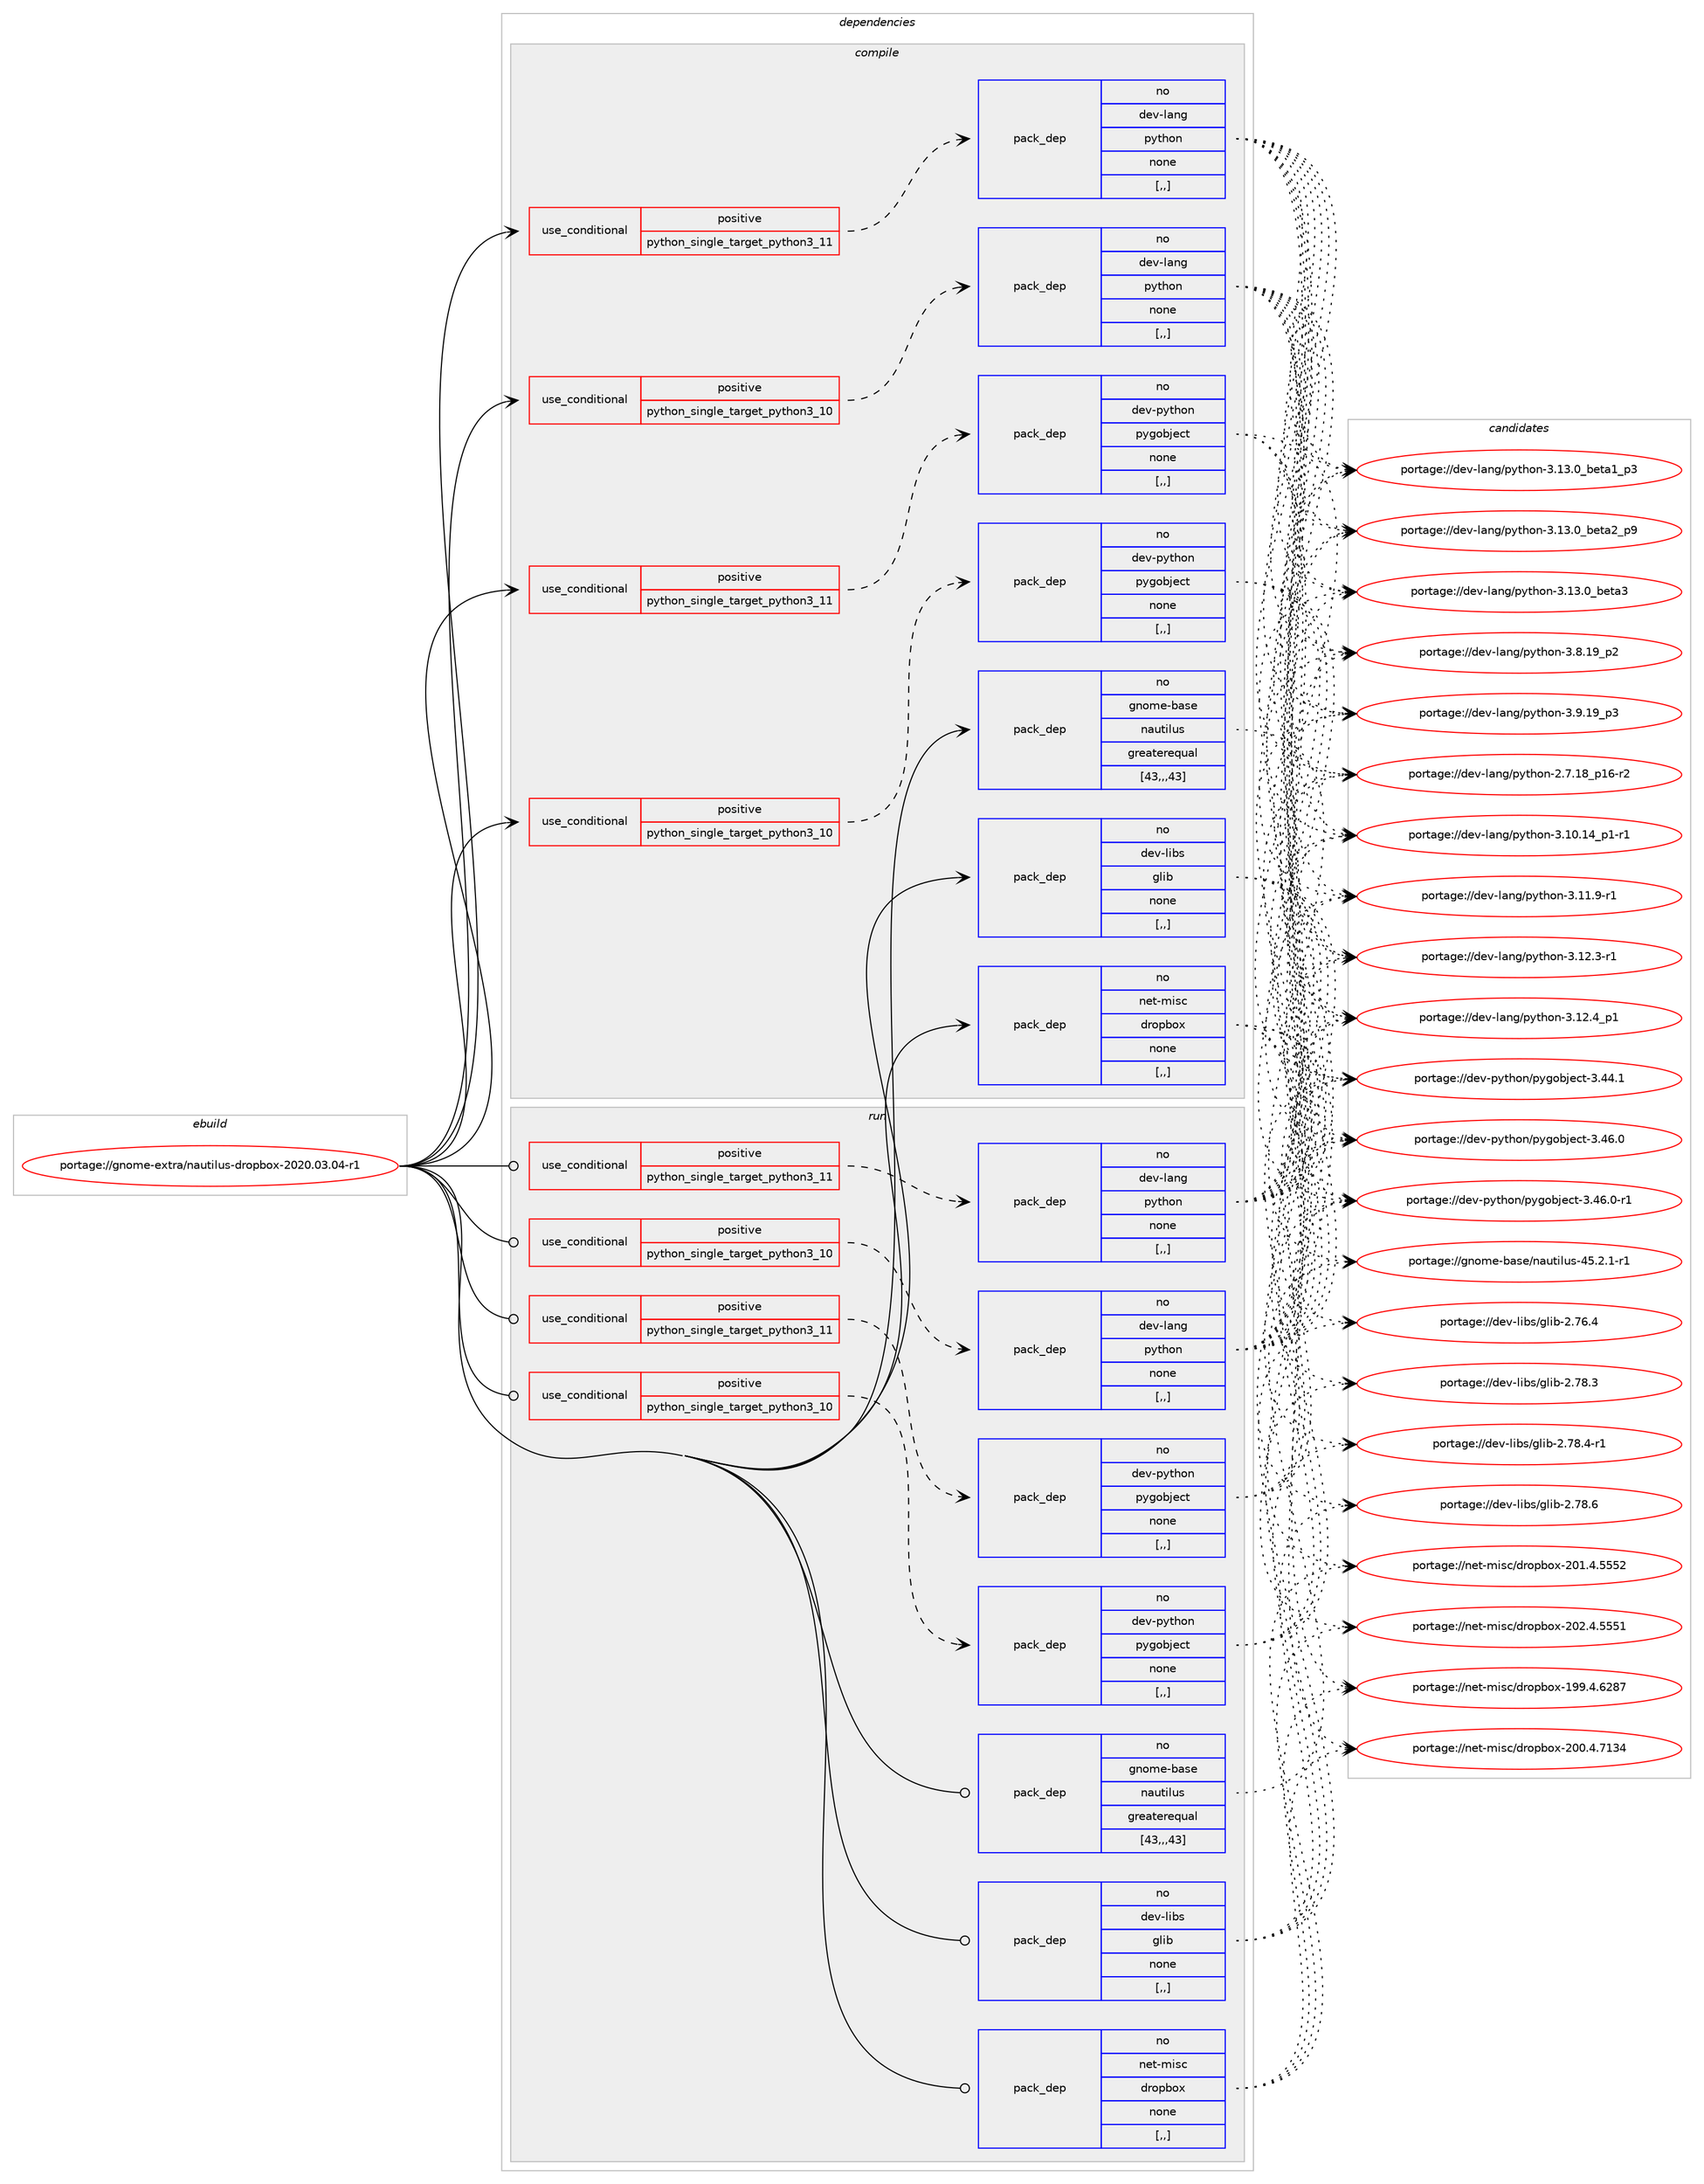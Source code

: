 digraph prolog {

# *************
# Graph options
# *************

newrank=true;
concentrate=true;
compound=true;
graph [rankdir=LR,fontname=Helvetica,fontsize=10,ranksep=1.5];#, ranksep=2.5, nodesep=0.2];
edge  [arrowhead=vee];
node  [fontname=Helvetica,fontsize=10];

# **********
# The ebuild
# **********

subgraph cluster_leftcol {
color=gray;
rank=same;
label=<<i>ebuild</i>>;
id [label="portage://gnome-extra/nautilus-dropbox-2020.03.04-r1", color=red, width=4, href="../gnome-extra/nautilus-dropbox-2020.03.04-r1.svg"];
}

# ****************
# The dependencies
# ****************

subgraph cluster_midcol {
color=gray;
label=<<i>dependencies</i>>;
subgraph cluster_compile {
fillcolor="#eeeeee";
style=filled;
label=<<i>compile</i>>;
subgraph cond64423 {
dependency236152 [label=<<TABLE BORDER="0" CELLBORDER="1" CELLSPACING="0" CELLPADDING="4"><TR><TD ROWSPAN="3" CELLPADDING="10">use_conditional</TD></TR><TR><TD>positive</TD></TR><TR><TD>python_single_target_python3_10</TD></TR></TABLE>>, shape=none, color=red];
subgraph pack170207 {
dependency236153 [label=<<TABLE BORDER="0" CELLBORDER="1" CELLSPACING="0" CELLPADDING="4" WIDTH="220"><TR><TD ROWSPAN="6" CELLPADDING="30">pack_dep</TD></TR><TR><TD WIDTH="110">no</TD></TR><TR><TD>dev-lang</TD></TR><TR><TD>python</TD></TR><TR><TD>none</TD></TR><TR><TD>[,,]</TD></TR></TABLE>>, shape=none, color=blue];
}
dependency236152:e -> dependency236153:w [weight=20,style="dashed",arrowhead="vee"];
}
id:e -> dependency236152:w [weight=20,style="solid",arrowhead="vee"];
subgraph cond64424 {
dependency236154 [label=<<TABLE BORDER="0" CELLBORDER="1" CELLSPACING="0" CELLPADDING="4"><TR><TD ROWSPAN="3" CELLPADDING="10">use_conditional</TD></TR><TR><TD>positive</TD></TR><TR><TD>python_single_target_python3_10</TD></TR></TABLE>>, shape=none, color=red];
subgraph pack170208 {
dependency236155 [label=<<TABLE BORDER="0" CELLBORDER="1" CELLSPACING="0" CELLPADDING="4" WIDTH="220"><TR><TD ROWSPAN="6" CELLPADDING="30">pack_dep</TD></TR><TR><TD WIDTH="110">no</TD></TR><TR><TD>dev-python</TD></TR><TR><TD>pygobject</TD></TR><TR><TD>none</TD></TR><TR><TD>[,,]</TD></TR></TABLE>>, shape=none, color=blue];
}
dependency236154:e -> dependency236155:w [weight=20,style="dashed",arrowhead="vee"];
}
id:e -> dependency236154:w [weight=20,style="solid",arrowhead="vee"];
subgraph cond64425 {
dependency236156 [label=<<TABLE BORDER="0" CELLBORDER="1" CELLSPACING="0" CELLPADDING="4"><TR><TD ROWSPAN="3" CELLPADDING="10">use_conditional</TD></TR><TR><TD>positive</TD></TR><TR><TD>python_single_target_python3_11</TD></TR></TABLE>>, shape=none, color=red];
subgraph pack170209 {
dependency236157 [label=<<TABLE BORDER="0" CELLBORDER="1" CELLSPACING="0" CELLPADDING="4" WIDTH="220"><TR><TD ROWSPAN="6" CELLPADDING="30">pack_dep</TD></TR><TR><TD WIDTH="110">no</TD></TR><TR><TD>dev-lang</TD></TR><TR><TD>python</TD></TR><TR><TD>none</TD></TR><TR><TD>[,,]</TD></TR></TABLE>>, shape=none, color=blue];
}
dependency236156:e -> dependency236157:w [weight=20,style="dashed",arrowhead="vee"];
}
id:e -> dependency236156:w [weight=20,style="solid",arrowhead="vee"];
subgraph cond64426 {
dependency236158 [label=<<TABLE BORDER="0" CELLBORDER="1" CELLSPACING="0" CELLPADDING="4"><TR><TD ROWSPAN="3" CELLPADDING="10">use_conditional</TD></TR><TR><TD>positive</TD></TR><TR><TD>python_single_target_python3_11</TD></TR></TABLE>>, shape=none, color=red];
subgraph pack170210 {
dependency236159 [label=<<TABLE BORDER="0" CELLBORDER="1" CELLSPACING="0" CELLPADDING="4" WIDTH="220"><TR><TD ROWSPAN="6" CELLPADDING="30">pack_dep</TD></TR><TR><TD WIDTH="110">no</TD></TR><TR><TD>dev-python</TD></TR><TR><TD>pygobject</TD></TR><TR><TD>none</TD></TR><TR><TD>[,,]</TD></TR></TABLE>>, shape=none, color=blue];
}
dependency236158:e -> dependency236159:w [weight=20,style="dashed",arrowhead="vee"];
}
id:e -> dependency236158:w [weight=20,style="solid",arrowhead="vee"];
subgraph pack170211 {
dependency236160 [label=<<TABLE BORDER="0" CELLBORDER="1" CELLSPACING="0" CELLPADDING="4" WIDTH="220"><TR><TD ROWSPAN="6" CELLPADDING="30">pack_dep</TD></TR><TR><TD WIDTH="110">no</TD></TR><TR><TD>dev-libs</TD></TR><TR><TD>glib</TD></TR><TR><TD>none</TD></TR><TR><TD>[,,]</TD></TR></TABLE>>, shape=none, color=blue];
}
id:e -> dependency236160:w [weight=20,style="solid",arrowhead="vee"];
subgraph pack170212 {
dependency236161 [label=<<TABLE BORDER="0" CELLBORDER="1" CELLSPACING="0" CELLPADDING="4" WIDTH="220"><TR><TD ROWSPAN="6" CELLPADDING="30">pack_dep</TD></TR><TR><TD WIDTH="110">no</TD></TR><TR><TD>gnome-base</TD></TR><TR><TD>nautilus</TD></TR><TR><TD>greaterequal</TD></TR><TR><TD>[43,,,43]</TD></TR></TABLE>>, shape=none, color=blue];
}
id:e -> dependency236161:w [weight=20,style="solid",arrowhead="vee"];
subgraph pack170213 {
dependency236162 [label=<<TABLE BORDER="0" CELLBORDER="1" CELLSPACING="0" CELLPADDING="4" WIDTH="220"><TR><TD ROWSPAN="6" CELLPADDING="30">pack_dep</TD></TR><TR><TD WIDTH="110">no</TD></TR><TR><TD>net-misc</TD></TR><TR><TD>dropbox</TD></TR><TR><TD>none</TD></TR><TR><TD>[,,]</TD></TR></TABLE>>, shape=none, color=blue];
}
id:e -> dependency236162:w [weight=20,style="solid",arrowhead="vee"];
}
subgraph cluster_compileandrun {
fillcolor="#eeeeee";
style=filled;
label=<<i>compile and run</i>>;
}
subgraph cluster_run {
fillcolor="#eeeeee";
style=filled;
label=<<i>run</i>>;
subgraph cond64427 {
dependency236163 [label=<<TABLE BORDER="0" CELLBORDER="1" CELLSPACING="0" CELLPADDING="4"><TR><TD ROWSPAN="3" CELLPADDING="10">use_conditional</TD></TR><TR><TD>positive</TD></TR><TR><TD>python_single_target_python3_10</TD></TR></TABLE>>, shape=none, color=red];
subgraph pack170214 {
dependency236164 [label=<<TABLE BORDER="0" CELLBORDER="1" CELLSPACING="0" CELLPADDING="4" WIDTH="220"><TR><TD ROWSPAN="6" CELLPADDING="30">pack_dep</TD></TR><TR><TD WIDTH="110">no</TD></TR><TR><TD>dev-lang</TD></TR><TR><TD>python</TD></TR><TR><TD>none</TD></TR><TR><TD>[,,]</TD></TR></TABLE>>, shape=none, color=blue];
}
dependency236163:e -> dependency236164:w [weight=20,style="dashed",arrowhead="vee"];
}
id:e -> dependency236163:w [weight=20,style="solid",arrowhead="odot"];
subgraph cond64428 {
dependency236165 [label=<<TABLE BORDER="0" CELLBORDER="1" CELLSPACING="0" CELLPADDING="4"><TR><TD ROWSPAN="3" CELLPADDING="10">use_conditional</TD></TR><TR><TD>positive</TD></TR><TR><TD>python_single_target_python3_10</TD></TR></TABLE>>, shape=none, color=red];
subgraph pack170215 {
dependency236166 [label=<<TABLE BORDER="0" CELLBORDER="1" CELLSPACING="0" CELLPADDING="4" WIDTH="220"><TR><TD ROWSPAN="6" CELLPADDING="30">pack_dep</TD></TR><TR><TD WIDTH="110">no</TD></TR><TR><TD>dev-python</TD></TR><TR><TD>pygobject</TD></TR><TR><TD>none</TD></TR><TR><TD>[,,]</TD></TR></TABLE>>, shape=none, color=blue];
}
dependency236165:e -> dependency236166:w [weight=20,style="dashed",arrowhead="vee"];
}
id:e -> dependency236165:w [weight=20,style="solid",arrowhead="odot"];
subgraph cond64429 {
dependency236167 [label=<<TABLE BORDER="0" CELLBORDER="1" CELLSPACING="0" CELLPADDING="4"><TR><TD ROWSPAN="3" CELLPADDING="10">use_conditional</TD></TR><TR><TD>positive</TD></TR><TR><TD>python_single_target_python3_11</TD></TR></TABLE>>, shape=none, color=red];
subgraph pack170216 {
dependency236168 [label=<<TABLE BORDER="0" CELLBORDER="1" CELLSPACING="0" CELLPADDING="4" WIDTH="220"><TR><TD ROWSPAN="6" CELLPADDING="30">pack_dep</TD></TR><TR><TD WIDTH="110">no</TD></TR><TR><TD>dev-lang</TD></TR><TR><TD>python</TD></TR><TR><TD>none</TD></TR><TR><TD>[,,]</TD></TR></TABLE>>, shape=none, color=blue];
}
dependency236167:e -> dependency236168:w [weight=20,style="dashed",arrowhead="vee"];
}
id:e -> dependency236167:w [weight=20,style="solid",arrowhead="odot"];
subgraph cond64430 {
dependency236169 [label=<<TABLE BORDER="0" CELLBORDER="1" CELLSPACING="0" CELLPADDING="4"><TR><TD ROWSPAN="3" CELLPADDING="10">use_conditional</TD></TR><TR><TD>positive</TD></TR><TR><TD>python_single_target_python3_11</TD></TR></TABLE>>, shape=none, color=red];
subgraph pack170217 {
dependency236170 [label=<<TABLE BORDER="0" CELLBORDER="1" CELLSPACING="0" CELLPADDING="4" WIDTH="220"><TR><TD ROWSPAN="6" CELLPADDING="30">pack_dep</TD></TR><TR><TD WIDTH="110">no</TD></TR><TR><TD>dev-python</TD></TR><TR><TD>pygobject</TD></TR><TR><TD>none</TD></TR><TR><TD>[,,]</TD></TR></TABLE>>, shape=none, color=blue];
}
dependency236169:e -> dependency236170:w [weight=20,style="dashed",arrowhead="vee"];
}
id:e -> dependency236169:w [weight=20,style="solid",arrowhead="odot"];
subgraph pack170218 {
dependency236171 [label=<<TABLE BORDER="0" CELLBORDER="1" CELLSPACING="0" CELLPADDING="4" WIDTH="220"><TR><TD ROWSPAN="6" CELLPADDING="30">pack_dep</TD></TR><TR><TD WIDTH="110">no</TD></TR><TR><TD>dev-libs</TD></TR><TR><TD>glib</TD></TR><TR><TD>none</TD></TR><TR><TD>[,,]</TD></TR></TABLE>>, shape=none, color=blue];
}
id:e -> dependency236171:w [weight=20,style="solid",arrowhead="odot"];
subgraph pack170219 {
dependency236172 [label=<<TABLE BORDER="0" CELLBORDER="1" CELLSPACING="0" CELLPADDING="4" WIDTH="220"><TR><TD ROWSPAN="6" CELLPADDING="30">pack_dep</TD></TR><TR><TD WIDTH="110">no</TD></TR><TR><TD>gnome-base</TD></TR><TR><TD>nautilus</TD></TR><TR><TD>greaterequal</TD></TR><TR><TD>[43,,,43]</TD></TR></TABLE>>, shape=none, color=blue];
}
id:e -> dependency236172:w [weight=20,style="solid",arrowhead="odot"];
subgraph pack170220 {
dependency236173 [label=<<TABLE BORDER="0" CELLBORDER="1" CELLSPACING="0" CELLPADDING="4" WIDTH="220"><TR><TD ROWSPAN="6" CELLPADDING="30">pack_dep</TD></TR><TR><TD WIDTH="110">no</TD></TR><TR><TD>net-misc</TD></TR><TR><TD>dropbox</TD></TR><TR><TD>none</TD></TR><TR><TD>[,,]</TD></TR></TABLE>>, shape=none, color=blue];
}
id:e -> dependency236173:w [weight=20,style="solid",arrowhead="odot"];
}
}

# **************
# The candidates
# **************

subgraph cluster_choices {
rank=same;
color=gray;
label=<<i>candidates</i>>;

subgraph choice170207 {
color=black;
nodesep=1;
choice100101118451089711010347112121116104111110455046554649569511249544511450 [label="portage://dev-lang/python-2.7.18_p16-r2", color=red, width=4,href="../dev-lang/python-2.7.18_p16-r2.svg"];
choice100101118451089711010347112121116104111110455146494846495295112494511449 [label="portage://dev-lang/python-3.10.14_p1-r1", color=red, width=4,href="../dev-lang/python-3.10.14_p1-r1.svg"];
choice100101118451089711010347112121116104111110455146494946574511449 [label="portage://dev-lang/python-3.11.9-r1", color=red, width=4,href="../dev-lang/python-3.11.9-r1.svg"];
choice100101118451089711010347112121116104111110455146495046514511449 [label="portage://dev-lang/python-3.12.3-r1", color=red, width=4,href="../dev-lang/python-3.12.3-r1.svg"];
choice100101118451089711010347112121116104111110455146495046529511249 [label="portage://dev-lang/python-3.12.4_p1", color=red, width=4,href="../dev-lang/python-3.12.4_p1.svg"];
choice10010111845108971101034711212111610411111045514649514648959810111697499511251 [label="portage://dev-lang/python-3.13.0_beta1_p3", color=red, width=4,href="../dev-lang/python-3.13.0_beta1_p3.svg"];
choice10010111845108971101034711212111610411111045514649514648959810111697509511257 [label="portage://dev-lang/python-3.13.0_beta2_p9", color=red, width=4,href="../dev-lang/python-3.13.0_beta2_p9.svg"];
choice1001011184510897110103471121211161041111104551464951464895981011169751 [label="portage://dev-lang/python-3.13.0_beta3", color=red, width=4,href="../dev-lang/python-3.13.0_beta3.svg"];
choice100101118451089711010347112121116104111110455146564649579511250 [label="portage://dev-lang/python-3.8.19_p2", color=red, width=4,href="../dev-lang/python-3.8.19_p2.svg"];
choice100101118451089711010347112121116104111110455146574649579511251 [label="portage://dev-lang/python-3.9.19_p3", color=red, width=4,href="../dev-lang/python-3.9.19_p3.svg"];
dependency236153:e -> choice100101118451089711010347112121116104111110455046554649569511249544511450:w [style=dotted,weight="100"];
dependency236153:e -> choice100101118451089711010347112121116104111110455146494846495295112494511449:w [style=dotted,weight="100"];
dependency236153:e -> choice100101118451089711010347112121116104111110455146494946574511449:w [style=dotted,weight="100"];
dependency236153:e -> choice100101118451089711010347112121116104111110455146495046514511449:w [style=dotted,weight="100"];
dependency236153:e -> choice100101118451089711010347112121116104111110455146495046529511249:w [style=dotted,weight="100"];
dependency236153:e -> choice10010111845108971101034711212111610411111045514649514648959810111697499511251:w [style=dotted,weight="100"];
dependency236153:e -> choice10010111845108971101034711212111610411111045514649514648959810111697509511257:w [style=dotted,weight="100"];
dependency236153:e -> choice1001011184510897110103471121211161041111104551464951464895981011169751:w [style=dotted,weight="100"];
dependency236153:e -> choice100101118451089711010347112121116104111110455146564649579511250:w [style=dotted,weight="100"];
dependency236153:e -> choice100101118451089711010347112121116104111110455146574649579511251:w [style=dotted,weight="100"];
}
subgraph choice170208 {
color=black;
nodesep=1;
choice1001011184511212111610411111047112121103111981061019911645514652524649 [label="portage://dev-python/pygobject-3.44.1", color=red, width=4,href="../dev-python/pygobject-3.44.1.svg"];
choice1001011184511212111610411111047112121103111981061019911645514652544648 [label="portage://dev-python/pygobject-3.46.0", color=red, width=4,href="../dev-python/pygobject-3.46.0.svg"];
choice10010111845112121116104111110471121211031119810610199116455146525446484511449 [label="portage://dev-python/pygobject-3.46.0-r1", color=red, width=4,href="../dev-python/pygobject-3.46.0-r1.svg"];
dependency236155:e -> choice1001011184511212111610411111047112121103111981061019911645514652524649:w [style=dotted,weight="100"];
dependency236155:e -> choice1001011184511212111610411111047112121103111981061019911645514652544648:w [style=dotted,weight="100"];
dependency236155:e -> choice10010111845112121116104111110471121211031119810610199116455146525446484511449:w [style=dotted,weight="100"];
}
subgraph choice170209 {
color=black;
nodesep=1;
choice100101118451089711010347112121116104111110455046554649569511249544511450 [label="portage://dev-lang/python-2.7.18_p16-r2", color=red, width=4,href="../dev-lang/python-2.7.18_p16-r2.svg"];
choice100101118451089711010347112121116104111110455146494846495295112494511449 [label="portage://dev-lang/python-3.10.14_p1-r1", color=red, width=4,href="../dev-lang/python-3.10.14_p1-r1.svg"];
choice100101118451089711010347112121116104111110455146494946574511449 [label="portage://dev-lang/python-3.11.9-r1", color=red, width=4,href="../dev-lang/python-3.11.9-r1.svg"];
choice100101118451089711010347112121116104111110455146495046514511449 [label="portage://dev-lang/python-3.12.3-r1", color=red, width=4,href="../dev-lang/python-3.12.3-r1.svg"];
choice100101118451089711010347112121116104111110455146495046529511249 [label="portage://dev-lang/python-3.12.4_p1", color=red, width=4,href="../dev-lang/python-3.12.4_p1.svg"];
choice10010111845108971101034711212111610411111045514649514648959810111697499511251 [label="portage://dev-lang/python-3.13.0_beta1_p3", color=red, width=4,href="../dev-lang/python-3.13.0_beta1_p3.svg"];
choice10010111845108971101034711212111610411111045514649514648959810111697509511257 [label="portage://dev-lang/python-3.13.0_beta2_p9", color=red, width=4,href="../dev-lang/python-3.13.0_beta2_p9.svg"];
choice1001011184510897110103471121211161041111104551464951464895981011169751 [label="portage://dev-lang/python-3.13.0_beta3", color=red, width=4,href="../dev-lang/python-3.13.0_beta3.svg"];
choice100101118451089711010347112121116104111110455146564649579511250 [label="portage://dev-lang/python-3.8.19_p2", color=red, width=4,href="../dev-lang/python-3.8.19_p2.svg"];
choice100101118451089711010347112121116104111110455146574649579511251 [label="portage://dev-lang/python-3.9.19_p3", color=red, width=4,href="../dev-lang/python-3.9.19_p3.svg"];
dependency236157:e -> choice100101118451089711010347112121116104111110455046554649569511249544511450:w [style=dotted,weight="100"];
dependency236157:e -> choice100101118451089711010347112121116104111110455146494846495295112494511449:w [style=dotted,weight="100"];
dependency236157:e -> choice100101118451089711010347112121116104111110455146494946574511449:w [style=dotted,weight="100"];
dependency236157:e -> choice100101118451089711010347112121116104111110455146495046514511449:w [style=dotted,weight="100"];
dependency236157:e -> choice100101118451089711010347112121116104111110455146495046529511249:w [style=dotted,weight="100"];
dependency236157:e -> choice10010111845108971101034711212111610411111045514649514648959810111697499511251:w [style=dotted,weight="100"];
dependency236157:e -> choice10010111845108971101034711212111610411111045514649514648959810111697509511257:w [style=dotted,weight="100"];
dependency236157:e -> choice1001011184510897110103471121211161041111104551464951464895981011169751:w [style=dotted,weight="100"];
dependency236157:e -> choice100101118451089711010347112121116104111110455146564649579511250:w [style=dotted,weight="100"];
dependency236157:e -> choice100101118451089711010347112121116104111110455146574649579511251:w [style=dotted,weight="100"];
}
subgraph choice170210 {
color=black;
nodesep=1;
choice1001011184511212111610411111047112121103111981061019911645514652524649 [label="portage://dev-python/pygobject-3.44.1", color=red, width=4,href="../dev-python/pygobject-3.44.1.svg"];
choice1001011184511212111610411111047112121103111981061019911645514652544648 [label="portage://dev-python/pygobject-3.46.0", color=red, width=4,href="../dev-python/pygobject-3.46.0.svg"];
choice10010111845112121116104111110471121211031119810610199116455146525446484511449 [label="portage://dev-python/pygobject-3.46.0-r1", color=red, width=4,href="../dev-python/pygobject-3.46.0-r1.svg"];
dependency236159:e -> choice1001011184511212111610411111047112121103111981061019911645514652524649:w [style=dotted,weight="100"];
dependency236159:e -> choice1001011184511212111610411111047112121103111981061019911645514652544648:w [style=dotted,weight="100"];
dependency236159:e -> choice10010111845112121116104111110471121211031119810610199116455146525446484511449:w [style=dotted,weight="100"];
}
subgraph choice170211 {
color=black;
nodesep=1;
choice1001011184510810598115471031081059845504655544652 [label="portage://dev-libs/glib-2.76.4", color=red, width=4,href="../dev-libs/glib-2.76.4.svg"];
choice1001011184510810598115471031081059845504655564651 [label="portage://dev-libs/glib-2.78.3", color=red, width=4,href="../dev-libs/glib-2.78.3.svg"];
choice10010111845108105981154710310810598455046555646524511449 [label="portage://dev-libs/glib-2.78.4-r1", color=red, width=4,href="../dev-libs/glib-2.78.4-r1.svg"];
choice1001011184510810598115471031081059845504655564654 [label="portage://dev-libs/glib-2.78.6", color=red, width=4,href="../dev-libs/glib-2.78.6.svg"];
dependency236160:e -> choice1001011184510810598115471031081059845504655544652:w [style=dotted,weight="100"];
dependency236160:e -> choice1001011184510810598115471031081059845504655564651:w [style=dotted,weight="100"];
dependency236160:e -> choice10010111845108105981154710310810598455046555646524511449:w [style=dotted,weight="100"];
dependency236160:e -> choice1001011184510810598115471031081059845504655564654:w [style=dotted,weight="100"];
}
subgraph choice170212 {
color=black;
nodesep=1;
choice1031101111091014598971151014711097117116105108117115455253465046494511449 [label="portage://gnome-base/nautilus-45.2.1-r1", color=red, width=4,href="../gnome-base/nautilus-45.2.1-r1.svg"];
dependency236161:e -> choice1031101111091014598971151014711097117116105108117115455253465046494511449:w [style=dotted,weight="100"];
}
subgraph choice170213 {
color=black;
nodesep=1;
choice110101116451091051159947100114111112981111204549575746524654505655 [label="portage://net-misc/dropbox-199.4.6287", color=red, width=4,href="../net-misc/dropbox-199.4.6287.svg"];
choice110101116451091051159947100114111112981111204550484846524655495152 [label="portage://net-misc/dropbox-200.4.7134", color=red, width=4,href="../net-misc/dropbox-200.4.7134.svg"];
choice110101116451091051159947100114111112981111204550484946524653535350 [label="portage://net-misc/dropbox-201.4.5552", color=red, width=4,href="../net-misc/dropbox-201.4.5552.svg"];
choice110101116451091051159947100114111112981111204550485046524653535349 [label="portage://net-misc/dropbox-202.4.5551", color=red, width=4,href="../net-misc/dropbox-202.4.5551.svg"];
dependency236162:e -> choice110101116451091051159947100114111112981111204549575746524654505655:w [style=dotted,weight="100"];
dependency236162:e -> choice110101116451091051159947100114111112981111204550484846524655495152:w [style=dotted,weight="100"];
dependency236162:e -> choice110101116451091051159947100114111112981111204550484946524653535350:w [style=dotted,weight="100"];
dependency236162:e -> choice110101116451091051159947100114111112981111204550485046524653535349:w [style=dotted,weight="100"];
}
subgraph choice170214 {
color=black;
nodesep=1;
choice100101118451089711010347112121116104111110455046554649569511249544511450 [label="portage://dev-lang/python-2.7.18_p16-r2", color=red, width=4,href="../dev-lang/python-2.7.18_p16-r2.svg"];
choice100101118451089711010347112121116104111110455146494846495295112494511449 [label="portage://dev-lang/python-3.10.14_p1-r1", color=red, width=4,href="../dev-lang/python-3.10.14_p1-r1.svg"];
choice100101118451089711010347112121116104111110455146494946574511449 [label="portage://dev-lang/python-3.11.9-r1", color=red, width=4,href="../dev-lang/python-3.11.9-r1.svg"];
choice100101118451089711010347112121116104111110455146495046514511449 [label="portage://dev-lang/python-3.12.3-r1", color=red, width=4,href="../dev-lang/python-3.12.3-r1.svg"];
choice100101118451089711010347112121116104111110455146495046529511249 [label="portage://dev-lang/python-3.12.4_p1", color=red, width=4,href="../dev-lang/python-3.12.4_p1.svg"];
choice10010111845108971101034711212111610411111045514649514648959810111697499511251 [label="portage://dev-lang/python-3.13.0_beta1_p3", color=red, width=4,href="../dev-lang/python-3.13.0_beta1_p3.svg"];
choice10010111845108971101034711212111610411111045514649514648959810111697509511257 [label="portage://dev-lang/python-3.13.0_beta2_p9", color=red, width=4,href="../dev-lang/python-3.13.0_beta2_p9.svg"];
choice1001011184510897110103471121211161041111104551464951464895981011169751 [label="portage://dev-lang/python-3.13.0_beta3", color=red, width=4,href="../dev-lang/python-3.13.0_beta3.svg"];
choice100101118451089711010347112121116104111110455146564649579511250 [label="portage://dev-lang/python-3.8.19_p2", color=red, width=4,href="../dev-lang/python-3.8.19_p2.svg"];
choice100101118451089711010347112121116104111110455146574649579511251 [label="portage://dev-lang/python-3.9.19_p3", color=red, width=4,href="../dev-lang/python-3.9.19_p3.svg"];
dependency236164:e -> choice100101118451089711010347112121116104111110455046554649569511249544511450:w [style=dotted,weight="100"];
dependency236164:e -> choice100101118451089711010347112121116104111110455146494846495295112494511449:w [style=dotted,weight="100"];
dependency236164:e -> choice100101118451089711010347112121116104111110455146494946574511449:w [style=dotted,weight="100"];
dependency236164:e -> choice100101118451089711010347112121116104111110455146495046514511449:w [style=dotted,weight="100"];
dependency236164:e -> choice100101118451089711010347112121116104111110455146495046529511249:w [style=dotted,weight="100"];
dependency236164:e -> choice10010111845108971101034711212111610411111045514649514648959810111697499511251:w [style=dotted,weight="100"];
dependency236164:e -> choice10010111845108971101034711212111610411111045514649514648959810111697509511257:w [style=dotted,weight="100"];
dependency236164:e -> choice1001011184510897110103471121211161041111104551464951464895981011169751:w [style=dotted,weight="100"];
dependency236164:e -> choice100101118451089711010347112121116104111110455146564649579511250:w [style=dotted,weight="100"];
dependency236164:e -> choice100101118451089711010347112121116104111110455146574649579511251:w [style=dotted,weight="100"];
}
subgraph choice170215 {
color=black;
nodesep=1;
choice1001011184511212111610411111047112121103111981061019911645514652524649 [label="portage://dev-python/pygobject-3.44.1", color=red, width=4,href="../dev-python/pygobject-3.44.1.svg"];
choice1001011184511212111610411111047112121103111981061019911645514652544648 [label="portage://dev-python/pygobject-3.46.0", color=red, width=4,href="../dev-python/pygobject-3.46.0.svg"];
choice10010111845112121116104111110471121211031119810610199116455146525446484511449 [label="portage://dev-python/pygobject-3.46.0-r1", color=red, width=4,href="../dev-python/pygobject-3.46.0-r1.svg"];
dependency236166:e -> choice1001011184511212111610411111047112121103111981061019911645514652524649:w [style=dotted,weight="100"];
dependency236166:e -> choice1001011184511212111610411111047112121103111981061019911645514652544648:w [style=dotted,weight="100"];
dependency236166:e -> choice10010111845112121116104111110471121211031119810610199116455146525446484511449:w [style=dotted,weight="100"];
}
subgraph choice170216 {
color=black;
nodesep=1;
choice100101118451089711010347112121116104111110455046554649569511249544511450 [label="portage://dev-lang/python-2.7.18_p16-r2", color=red, width=4,href="../dev-lang/python-2.7.18_p16-r2.svg"];
choice100101118451089711010347112121116104111110455146494846495295112494511449 [label="portage://dev-lang/python-3.10.14_p1-r1", color=red, width=4,href="../dev-lang/python-3.10.14_p1-r1.svg"];
choice100101118451089711010347112121116104111110455146494946574511449 [label="portage://dev-lang/python-3.11.9-r1", color=red, width=4,href="../dev-lang/python-3.11.9-r1.svg"];
choice100101118451089711010347112121116104111110455146495046514511449 [label="portage://dev-lang/python-3.12.3-r1", color=red, width=4,href="../dev-lang/python-3.12.3-r1.svg"];
choice100101118451089711010347112121116104111110455146495046529511249 [label="portage://dev-lang/python-3.12.4_p1", color=red, width=4,href="../dev-lang/python-3.12.4_p1.svg"];
choice10010111845108971101034711212111610411111045514649514648959810111697499511251 [label="portage://dev-lang/python-3.13.0_beta1_p3", color=red, width=4,href="../dev-lang/python-3.13.0_beta1_p3.svg"];
choice10010111845108971101034711212111610411111045514649514648959810111697509511257 [label="portage://dev-lang/python-3.13.0_beta2_p9", color=red, width=4,href="../dev-lang/python-3.13.0_beta2_p9.svg"];
choice1001011184510897110103471121211161041111104551464951464895981011169751 [label="portage://dev-lang/python-3.13.0_beta3", color=red, width=4,href="../dev-lang/python-3.13.0_beta3.svg"];
choice100101118451089711010347112121116104111110455146564649579511250 [label="portage://dev-lang/python-3.8.19_p2", color=red, width=4,href="../dev-lang/python-3.8.19_p2.svg"];
choice100101118451089711010347112121116104111110455146574649579511251 [label="portage://dev-lang/python-3.9.19_p3", color=red, width=4,href="../dev-lang/python-3.9.19_p3.svg"];
dependency236168:e -> choice100101118451089711010347112121116104111110455046554649569511249544511450:w [style=dotted,weight="100"];
dependency236168:e -> choice100101118451089711010347112121116104111110455146494846495295112494511449:w [style=dotted,weight="100"];
dependency236168:e -> choice100101118451089711010347112121116104111110455146494946574511449:w [style=dotted,weight="100"];
dependency236168:e -> choice100101118451089711010347112121116104111110455146495046514511449:w [style=dotted,weight="100"];
dependency236168:e -> choice100101118451089711010347112121116104111110455146495046529511249:w [style=dotted,weight="100"];
dependency236168:e -> choice10010111845108971101034711212111610411111045514649514648959810111697499511251:w [style=dotted,weight="100"];
dependency236168:e -> choice10010111845108971101034711212111610411111045514649514648959810111697509511257:w [style=dotted,weight="100"];
dependency236168:e -> choice1001011184510897110103471121211161041111104551464951464895981011169751:w [style=dotted,weight="100"];
dependency236168:e -> choice100101118451089711010347112121116104111110455146564649579511250:w [style=dotted,weight="100"];
dependency236168:e -> choice100101118451089711010347112121116104111110455146574649579511251:w [style=dotted,weight="100"];
}
subgraph choice170217 {
color=black;
nodesep=1;
choice1001011184511212111610411111047112121103111981061019911645514652524649 [label="portage://dev-python/pygobject-3.44.1", color=red, width=4,href="../dev-python/pygobject-3.44.1.svg"];
choice1001011184511212111610411111047112121103111981061019911645514652544648 [label="portage://dev-python/pygobject-3.46.0", color=red, width=4,href="../dev-python/pygobject-3.46.0.svg"];
choice10010111845112121116104111110471121211031119810610199116455146525446484511449 [label="portage://dev-python/pygobject-3.46.0-r1", color=red, width=4,href="../dev-python/pygobject-3.46.0-r1.svg"];
dependency236170:e -> choice1001011184511212111610411111047112121103111981061019911645514652524649:w [style=dotted,weight="100"];
dependency236170:e -> choice1001011184511212111610411111047112121103111981061019911645514652544648:w [style=dotted,weight="100"];
dependency236170:e -> choice10010111845112121116104111110471121211031119810610199116455146525446484511449:w [style=dotted,weight="100"];
}
subgraph choice170218 {
color=black;
nodesep=1;
choice1001011184510810598115471031081059845504655544652 [label="portage://dev-libs/glib-2.76.4", color=red, width=4,href="../dev-libs/glib-2.76.4.svg"];
choice1001011184510810598115471031081059845504655564651 [label="portage://dev-libs/glib-2.78.3", color=red, width=4,href="../dev-libs/glib-2.78.3.svg"];
choice10010111845108105981154710310810598455046555646524511449 [label="portage://dev-libs/glib-2.78.4-r1", color=red, width=4,href="../dev-libs/glib-2.78.4-r1.svg"];
choice1001011184510810598115471031081059845504655564654 [label="portage://dev-libs/glib-2.78.6", color=red, width=4,href="../dev-libs/glib-2.78.6.svg"];
dependency236171:e -> choice1001011184510810598115471031081059845504655544652:w [style=dotted,weight="100"];
dependency236171:e -> choice1001011184510810598115471031081059845504655564651:w [style=dotted,weight="100"];
dependency236171:e -> choice10010111845108105981154710310810598455046555646524511449:w [style=dotted,weight="100"];
dependency236171:e -> choice1001011184510810598115471031081059845504655564654:w [style=dotted,weight="100"];
}
subgraph choice170219 {
color=black;
nodesep=1;
choice1031101111091014598971151014711097117116105108117115455253465046494511449 [label="portage://gnome-base/nautilus-45.2.1-r1", color=red, width=4,href="../gnome-base/nautilus-45.2.1-r1.svg"];
dependency236172:e -> choice1031101111091014598971151014711097117116105108117115455253465046494511449:w [style=dotted,weight="100"];
}
subgraph choice170220 {
color=black;
nodesep=1;
choice110101116451091051159947100114111112981111204549575746524654505655 [label="portage://net-misc/dropbox-199.4.6287", color=red, width=4,href="../net-misc/dropbox-199.4.6287.svg"];
choice110101116451091051159947100114111112981111204550484846524655495152 [label="portage://net-misc/dropbox-200.4.7134", color=red, width=4,href="../net-misc/dropbox-200.4.7134.svg"];
choice110101116451091051159947100114111112981111204550484946524653535350 [label="portage://net-misc/dropbox-201.4.5552", color=red, width=4,href="../net-misc/dropbox-201.4.5552.svg"];
choice110101116451091051159947100114111112981111204550485046524653535349 [label="portage://net-misc/dropbox-202.4.5551", color=red, width=4,href="../net-misc/dropbox-202.4.5551.svg"];
dependency236173:e -> choice110101116451091051159947100114111112981111204549575746524654505655:w [style=dotted,weight="100"];
dependency236173:e -> choice110101116451091051159947100114111112981111204550484846524655495152:w [style=dotted,weight="100"];
dependency236173:e -> choice110101116451091051159947100114111112981111204550484946524653535350:w [style=dotted,weight="100"];
dependency236173:e -> choice110101116451091051159947100114111112981111204550485046524653535349:w [style=dotted,weight="100"];
}
}

}
